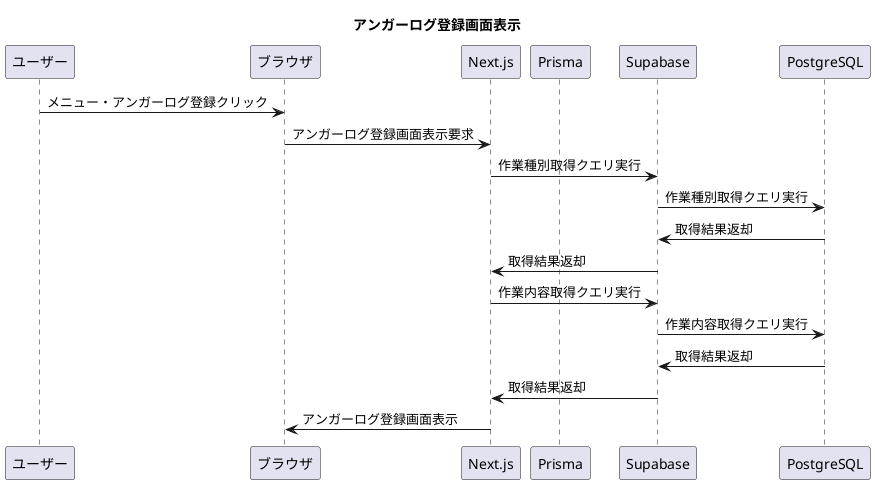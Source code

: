 @startuml pageAngerLogInsert
title "アンガーログ登録画面表示"
participant ユーザー
participant ブラウザ
participant Next.js
participant Prisma
participant Supabase
participant PostgreSQL

ユーザー -> ブラウザ: メニュー・アンガーログ登録クリック
ブラウザ -> Next.js: アンガーログ登録画面表示要求
Next.js -> Supabase: 作業種別取得クエリ実行
Supabase -> PostgreSQL: 作業種別取得クエリ実行
PostgreSQL -> Supabase: 取得結果返却
Supabase -> Next.js: 取得結果返却
Next.js -> Supabase: 作業内容取得クエリ実行
Supabase -> PostgreSQL: 作業内容取得クエリ実行
PostgreSQL -> Supabase: 取得結果返却
Supabase -> Next.js: 取得結果返却
Next.js -> ブラウザ: アンガーログ登録画面表示

@enduml